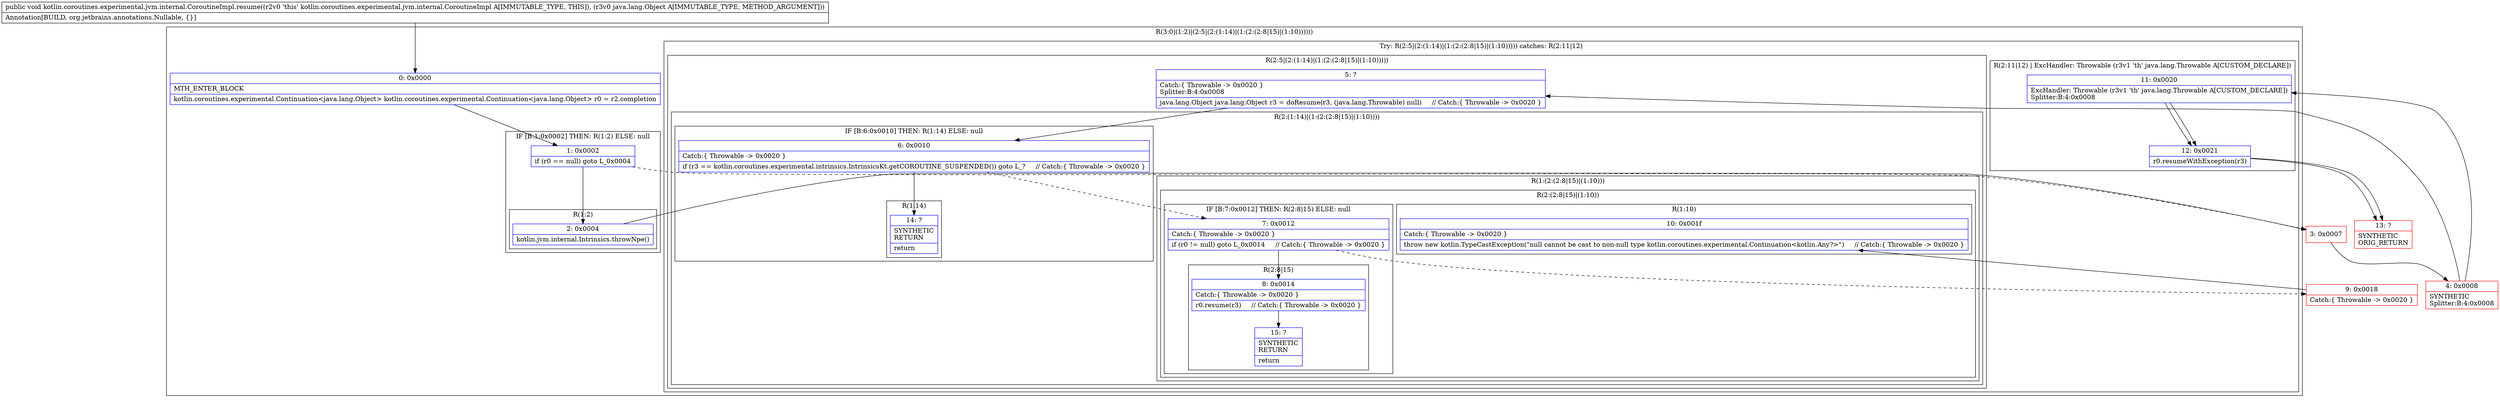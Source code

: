digraph "CFG forkotlin.coroutines.experimental.jvm.internal.CoroutineImpl.resume(Ljava\/lang\/Object;)V" {
subgraph cluster_Region_490405847 {
label = "R(3:0|(1:2)|(2:5|(2:(1:14)|(1:(2:(2:8|15)|(1:10))))))";
node [shape=record,color=blue];
Node_0 [shape=record,label="{0\:\ 0x0000|MTH_ENTER_BLOCK\l|kotlin.coroutines.experimental.Continuation\<java.lang.Object\> kotlin.coroutines.experimental.Continuation\<java.lang.Object\> r0 = r2.completion\l}"];
subgraph cluster_IfRegion_1470726673 {
label = "IF [B:1:0x0002] THEN: R(1:2) ELSE: null";
node [shape=record,color=blue];
Node_1 [shape=record,label="{1\:\ 0x0002|if (r0 == null) goto L_0x0004\l}"];
subgraph cluster_Region_1502909504 {
label = "R(1:2)";
node [shape=record,color=blue];
Node_2 [shape=record,label="{2\:\ 0x0004|kotlin.jvm.internal.Intrinsics.throwNpe()\l}"];
}
}
subgraph cluster_TryCatchRegion_1836655245 {
label = "Try: R(2:5|(2:(1:14)|(1:(2:(2:8|15)|(1:10))))) catches: R(2:11|12)";
node [shape=record,color=blue];
subgraph cluster_Region_477115121 {
label = "R(2:5|(2:(1:14)|(1:(2:(2:8|15)|(1:10)))))";
node [shape=record,color=blue];
Node_5 [shape=record,label="{5\:\ ?|Catch:\{ Throwable \-\> 0x0020 \}\lSplitter:B:4:0x0008\l|java.lang.Object java.lang.Object r3 = doResume(r3, (java.lang.Throwable) null)     \/\/ Catch:\{ Throwable \-\> 0x0020 \}\l}"];
subgraph cluster_Region_77550417 {
label = "R(2:(1:14)|(1:(2:(2:8|15)|(1:10))))";
node [shape=record,color=blue];
subgraph cluster_IfRegion_167938215 {
label = "IF [B:6:0x0010] THEN: R(1:14) ELSE: null";
node [shape=record,color=blue];
Node_6 [shape=record,label="{6\:\ 0x0010|Catch:\{ Throwable \-\> 0x0020 \}\l|if (r3 == kotlin.coroutines.experimental.intrinsics.IntrinsicsKt.getCOROUTINE_SUSPENDED()) goto L_?     \/\/ Catch:\{ Throwable \-\> 0x0020 \}\l}"];
subgraph cluster_Region_306250608 {
label = "R(1:14)";
node [shape=record,color=blue];
Node_14 [shape=record,label="{14\:\ ?|SYNTHETIC\lRETURN\l|return\l}"];
}
}
subgraph cluster_Region_1871356908 {
label = "R(1:(2:(2:8|15)|(1:10)))";
node [shape=record,color=blue];
subgraph cluster_Region_1262721498 {
label = "R(2:(2:8|15)|(1:10))";
node [shape=record,color=blue];
subgraph cluster_IfRegion_1967940885 {
label = "IF [B:7:0x0012] THEN: R(2:8|15) ELSE: null";
node [shape=record,color=blue];
Node_7 [shape=record,label="{7\:\ 0x0012|Catch:\{ Throwable \-\> 0x0020 \}\l|if (r0 != null) goto L_0x0014     \/\/ Catch:\{ Throwable \-\> 0x0020 \}\l}"];
subgraph cluster_Region_1297881915 {
label = "R(2:8|15)";
node [shape=record,color=blue];
Node_8 [shape=record,label="{8\:\ 0x0014|Catch:\{ Throwable \-\> 0x0020 \}\l|r0.resume(r3)     \/\/ Catch:\{ Throwable \-\> 0x0020 \}\l}"];
Node_15 [shape=record,label="{15\:\ ?|SYNTHETIC\lRETURN\l|return\l}"];
}
}
subgraph cluster_Region_901271096 {
label = "R(1:10)";
node [shape=record,color=blue];
Node_10 [shape=record,label="{10\:\ 0x001f|Catch:\{ Throwable \-\> 0x0020 \}\l|throw new kotlin.TypeCastException(\"null cannot be cast to non\-null type kotlin.coroutines.experimental.Continuation\<kotlin.Any?\>\")     \/\/ Catch:\{ Throwable \-\> 0x0020 \}\l}"];
}
}
}
}
}
subgraph cluster_Region_122847488 {
label = "R(2:11|12) | ExcHandler: Throwable (r3v1 'th' java.lang.Throwable A[CUSTOM_DECLARE])\l";
node [shape=record,color=blue];
Node_11 [shape=record,label="{11\:\ 0x0020|ExcHandler: Throwable (r3v1 'th' java.lang.Throwable A[CUSTOM_DECLARE])\lSplitter:B:4:0x0008\l}"];
Node_12 [shape=record,label="{12\:\ 0x0021|r0.resumeWithException(r3)\l}"];
}
}
}
subgraph cluster_Region_122847488 {
label = "R(2:11|12) | ExcHandler: Throwable (r3v1 'th' java.lang.Throwable A[CUSTOM_DECLARE])\l";
node [shape=record,color=blue];
Node_11 [shape=record,label="{11\:\ 0x0020|ExcHandler: Throwable (r3v1 'th' java.lang.Throwable A[CUSTOM_DECLARE])\lSplitter:B:4:0x0008\l}"];
Node_12 [shape=record,label="{12\:\ 0x0021|r0.resumeWithException(r3)\l}"];
}
Node_3 [shape=record,color=red,label="{3\:\ 0x0007}"];
Node_4 [shape=record,color=red,label="{4\:\ 0x0008|SYNTHETIC\lSplitter:B:4:0x0008\l}"];
Node_9 [shape=record,color=red,label="{9\:\ 0x0018|Catch:\{ Throwable \-\> 0x0020 \}\l}"];
Node_13 [shape=record,color=red,label="{13\:\ ?|SYNTHETIC\lORIG_RETURN\l}"];
MethodNode[shape=record,label="{public void kotlin.coroutines.experimental.jvm.internal.CoroutineImpl.resume((r2v0 'this' kotlin.coroutines.experimental.jvm.internal.CoroutineImpl A[IMMUTABLE_TYPE, THIS]), (r3v0 java.lang.Object A[IMMUTABLE_TYPE, METHOD_ARGUMENT]))  | Annotation[BUILD, org.jetbrains.annotations.Nullable, \{\}]\l}"];
MethodNode -> Node_0;
Node_0 -> Node_1;
Node_1 -> Node_2;
Node_1 -> Node_3[style=dashed];
Node_2 -> Node_3;
Node_5 -> Node_6;
Node_6 -> Node_7[style=dashed];
Node_6 -> Node_14;
Node_7 -> Node_8;
Node_7 -> Node_9[style=dashed];
Node_8 -> Node_15;
Node_11 -> Node_12;
Node_12 -> Node_13;
Node_11 -> Node_12;
Node_12 -> Node_13;
Node_3 -> Node_4;
Node_4 -> Node_5;
Node_4 -> Node_11;
Node_9 -> Node_10;
}

